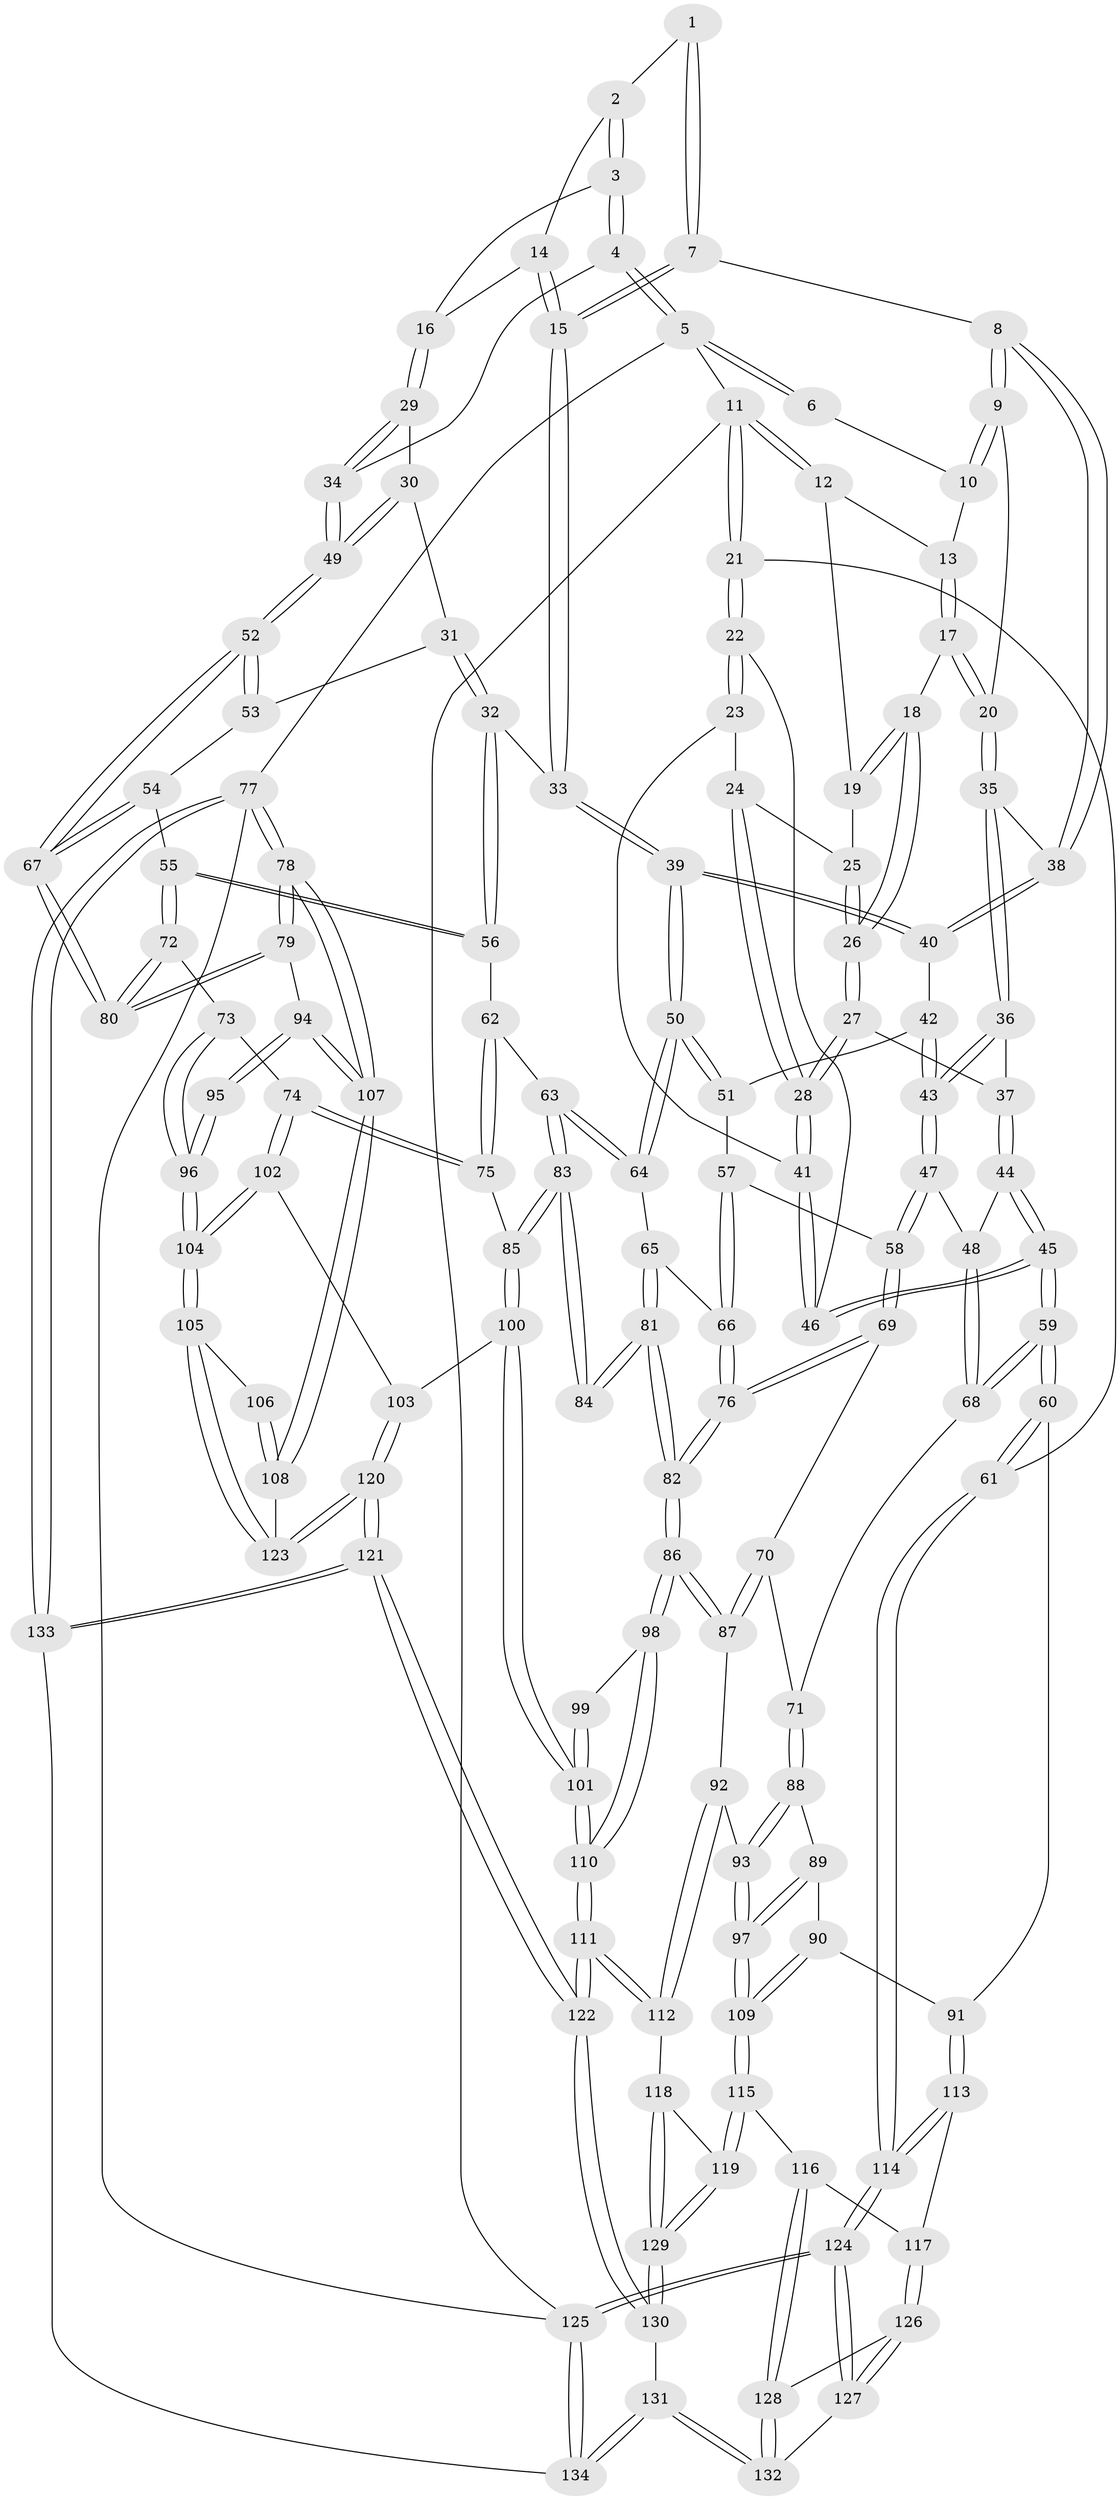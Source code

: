 // coarse degree distribution, {3: 0.13253012048192772, 4: 0.40963855421686746, 6: 0.060240963855421686, 5: 0.37349397590361444, 8: 0.012048192771084338, 2: 0.012048192771084338}
// Generated by graph-tools (version 1.1) at 2025/52/02/27/25 19:52:44]
// undirected, 134 vertices, 332 edges
graph export_dot {
graph [start="1"]
  node [color=gray90,style=filled];
  1 [pos="+0.6620483036817503+0.010636525214682568"];
  2 [pos="+0.664980693763103+0.015735652380545837"];
  3 [pos="+0.8073726938306142+0.09378054545193079"];
  4 [pos="+1+0"];
  5 [pos="+1+0"];
  6 [pos="+0.6219095675259297+0"];
  7 [pos="+0.5362038461159022+0.15856424868741928"];
  8 [pos="+0.5352711921724618+0.15801029189217558"];
  9 [pos="+0.4708293821603469+0.0748312095519449"];
  10 [pos="+0.41328258527506473+0"];
  11 [pos="+0+0"];
  12 [pos="+0.2297889761385836+0"];
  13 [pos="+0.2573511696414888+0"];
  14 [pos="+0.6727022146431493+0.07396521981905851"];
  15 [pos="+0.6242090543373149+0.26346096908335576"];
  16 [pos="+0.7770299878269324+0.16528821479853303"];
  17 [pos="+0.30755059316110284+0.14423445642796268"];
  18 [pos="+0.236275764186979+0.19343214892419755"];
  19 [pos="+0.1821923505308264+0"];
  20 [pos="+0.3599980497743074+0.1848990110319173"];
  21 [pos="+0+0.1986660283247782"];
  22 [pos="+0+0.19797298970133684"];
  23 [pos="+0+0.18385057832370746"];
  24 [pos="+0.1126045270909518+0.0992660977268438"];
  25 [pos="+0.1390918406180573+0.05333707565255278"];
  26 [pos="+0.23233645259386637+0.19730939435742978"];
  27 [pos="+0.20001636502070952+0.2532873280746047"];
  28 [pos="+0.18736756781289168+0.2543220497932092"];
  29 [pos="+0.7699600705859055+0.21168636056102605"];
  30 [pos="+0.7616796562839251+0.24507189305779659"];
  31 [pos="+0.7480833367358449+0.2649603603059021"];
  32 [pos="+0.7337356318867245+0.27812021558239614"];
  33 [pos="+0.6338169121725408+0.2832842864818884"];
  34 [pos="+1+0"];
  35 [pos="+0.3785131143067328+0.241275949233134"];
  36 [pos="+0.2899886173555061+0.28000751775620875"];
  37 [pos="+0.2128444240211171+0.2619482020305917"];
  38 [pos="+0.38080921506219817+0.24274511299335283"];
  39 [pos="+0.5917067791570764+0.33581150771576423"];
  40 [pos="+0.4072176004431142+0.2842713286391203"];
  41 [pos="+0.14703961742600016+0.27673015427625436"];
  42 [pos="+0.3867960099715579+0.3393740308477644"];
  43 [pos="+0.314451161316806+0.3889334435387904"];
  44 [pos="+0.2460680548674361+0.40051736095763485"];
  45 [pos="+0.10645785293094379+0.407035338007486"];
  46 [pos="+0.11323427209678644+0.35525980615251157"];
  47 [pos="+0.30822735750610325+0.40285680312991484"];
  48 [pos="+0.2682935881780764+0.41179298732638714"];
  49 [pos="+1+0.1176591867731932"];
  50 [pos="+0.5859548294843091+0.35690988910037785"];
  51 [pos="+0.4234146563330125+0.3920810036018126"];
  52 [pos="+1+0.23805794029068178"];
  53 [pos="+0.8960006990992798+0.2944217603863687"];
  54 [pos="+0.8920016426569533+0.40219205099434774"];
  55 [pos="+0.8450377982779059+0.41594137906497747"];
  56 [pos="+0.8009514243538792+0.3830971646782343"];
  57 [pos="+0.40792549769231873+0.4287070665079452"];
  58 [pos="+0.34243144137914266+0.4374098252745498"];
  59 [pos="+0.052703632384084216+0.48451647614846427"];
  60 [pos="+0+0.5195905560084626"];
  61 [pos="+0+0.5271934585111798"];
  62 [pos="+0.7364375869944675+0.46253314403102863"];
  63 [pos="+0.6293577155945369+0.4667522163862407"];
  64 [pos="+0.5845294484818753+0.38252361153965203"];
  65 [pos="+0.546262413886073+0.422310141705076"];
  66 [pos="+0.43827859956449294+0.45978736375490337"];
  67 [pos="+1+0.365208517086223"];
  68 [pos="+0.23491775425321848+0.518613911215287"];
  69 [pos="+0.349736038268845+0.5041284814123"];
  70 [pos="+0.2830155082892853+0.5353482910109492"];
  71 [pos="+0.24730521545091663+0.5343153666869117"];
  72 [pos="+0.8490699999612037+0.5184776867996023"];
  73 [pos="+0.8433839056715884+0.5329121092411602"];
  74 [pos="+0.7799816165628743+0.578598912635389"];
  75 [pos="+0.770523241691187+0.5757214800770443"];
  76 [pos="+0.41931594556275475+0.5530586651013875"];
  77 [pos="+1+1"];
  78 [pos="+1+1"];
  79 [pos="+1+0.5680587899084043"];
  80 [pos="+1+0.4717750603372322"];
  81 [pos="+0.4952470598272545+0.5455047355284933"];
  82 [pos="+0.43526231988548486+0.5827922588269899"];
  83 [pos="+0.6438553155641309+0.5593600441999803"];
  84 [pos="+0.6117013976998861+0.5687285153602023"];
  85 [pos="+0.6611929370213372+0.5742705178990047"];
  86 [pos="+0.42664141634416036+0.6373034041942889"];
  87 [pos="+0.37251654688985597+0.6529920791062871"];
  88 [pos="+0.24627033579665827+0.5397483077163364"];
  89 [pos="+0.2279373660335059+0.5817155674228212"];
  90 [pos="+0.15342072817246255+0.6586559055079058"];
  91 [pos="+0.1307657971606127+0.655409346171154"];
  92 [pos="+0.37033289157951393+0.654285646192236"];
  93 [pos="+0.3246245057705236+0.6755171368609271"];
  94 [pos="+1+0.6251861744383382"];
  95 [pos="+0.9895476798149107+0.6265566260279947"];
  96 [pos="+0.9483791305908505+0.6177318445515789"];
  97 [pos="+0.30872166645212684+0.6865122841800115"];
  98 [pos="+0.4439255991510562+0.6534952073915549"];
  99 [pos="+0.5778952963435338+0.6033179427339463"];
  100 [pos="+0.6488211704939095+0.6789437533860111"];
  101 [pos="+0.554687694777559+0.7649187410181486"];
  102 [pos="+0.8031015302419879+0.6793342791524263"];
  103 [pos="+0.7327589610358096+0.713222808342643"];
  104 [pos="+0.8174072839272968+0.6900651669751664"];
  105 [pos="+0.8238440826218119+0.7010498452277598"];
  106 [pos="+0.9303275028415561+0.6920027563217318"];
  107 [pos="+0.9387044796331465+0.7992590692005931"];
  108 [pos="+0.9093296272053125+0.7871305390861497"];
  109 [pos="+0.26370579501723806+0.7311741192475237"];
  110 [pos="+0.5364078161020364+0.78675799886699"];
  111 [pos="+0.5414374817643863+0.9168756046874129"];
  112 [pos="+0.38744832676872765+0.8433498936746429"];
  113 [pos="+0.08773145742603664+0.7613570105235767"];
  114 [pos="+0+0.7081724826714394"];
  115 [pos="+0.2636028346959553+0.7440343211356442"];
  116 [pos="+0.24241617744897254+0.7604918151977184"];
  117 [pos="+0.0916136247508505+0.7715715254692891"];
  118 [pos="+0.3828079567042309+0.8417326721842591"];
  119 [pos="+0.26391585248443794+0.7445211162397646"];
  120 [pos="+0.6609198206704299+1"];
  121 [pos="+0.622870255789031+1"];
  122 [pos="+0.542366911539632+0.9189738429992254"];
  123 [pos="+0.8537660596630261+0.7783832495627828"];
  124 [pos="+0+0.9756690947173977"];
  125 [pos="+0+1"];
  126 [pos="+0.09546087670264092+0.7958200532410264"];
  127 [pos="+0+0.889973293673424"];
  128 [pos="+0.14747997296453105+0.8635311955596552"];
  129 [pos="+0.2607585249330278+0.8929667133145195"];
  130 [pos="+0.243718099797236+0.9193858943641756"];
  131 [pos="+0.18902244464556744+0.9721450559161825"];
  132 [pos="+0.14960684136562755+0.9004444231726141"];
  133 [pos="+0.6252312159595703+1"];
  134 [pos="+0.18990928809951235+1"];
  1 -- 2;
  1 -- 7;
  1 -- 7;
  2 -- 3;
  2 -- 3;
  2 -- 14;
  3 -- 4;
  3 -- 4;
  3 -- 16;
  4 -- 5;
  4 -- 5;
  4 -- 34;
  5 -- 6;
  5 -- 6;
  5 -- 11;
  5 -- 77;
  6 -- 10;
  7 -- 8;
  7 -- 15;
  7 -- 15;
  8 -- 9;
  8 -- 9;
  8 -- 38;
  8 -- 38;
  9 -- 10;
  9 -- 10;
  9 -- 20;
  10 -- 13;
  11 -- 12;
  11 -- 12;
  11 -- 21;
  11 -- 21;
  11 -- 125;
  12 -- 13;
  12 -- 19;
  13 -- 17;
  13 -- 17;
  14 -- 15;
  14 -- 15;
  14 -- 16;
  15 -- 33;
  15 -- 33;
  16 -- 29;
  16 -- 29;
  17 -- 18;
  17 -- 20;
  17 -- 20;
  18 -- 19;
  18 -- 19;
  18 -- 26;
  18 -- 26;
  19 -- 25;
  20 -- 35;
  20 -- 35;
  21 -- 22;
  21 -- 22;
  21 -- 61;
  22 -- 23;
  22 -- 23;
  22 -- 46;
  23 -- 24;
  23 -- 41;
  24 -- 25;
  24 -- 28;
  24 -- 28;
  25 -- 26;
  25 -- 26;
  26 -- 27;
  26 -- 27;
  27 -- 28;
  27 -- 28;
  27 -- 37;
  28 -- 41;
  28 -- 41;
  29 -- 30;
  29 -- 34;
  29 -- 34;
  30 -- 31;
  30 -- 49;
  30 -- 49;
  31 -- 32;
  31 -- 32;
  31 -- 53;
  32 -- 33;
  32 -- 56;
  32 -- 56;
  33 -- 39;
  33 -- 39;
  34 -- 49;
  34 -- 49;
  35 -- 36;
  35 -- 36;
  35 -- 38;
  36 -- 37;
  36 -- 43;
  36 -- 43;
  37 -- 44;
  37 -- 44;
  38 -- 40;
  38 -- 40;
  39 -- 40;
  39 -- 40;
  39 -- 50;
  39 -- 50;
  40 -- 42;
  41 -- 46;
  41 -- 46;
  42 -- 43;
  42 -- 43;
  42 -- 51;
  43 -- 47;
  43 -- 47;
  44 -- 45;
  44 -- 45;
  44 -- 48;
  45 -- 46;
  45 -- 46;
  45 -- 59;
  45 -- 59;
  47 -- 48;
  47 -- 58;
  47 -- 58;
  48 -- 68;
  48 -- 68;
  49 -- 52;
  49 -- 52;
  50 -- 51;
  50 -- 51;
  50 -- 64;
  50 -- 64;
  51 -- 57;
  52 -- 53;
  52 -- 53;
  52 -- 67;
  52 -- 67;
  53 -- 54;
  54 -- 55;
  54 -- 67;
  54 -- 67;
  55 -- 56;
  55 -- 56;
  55 -- 72;
  55 -- 72;
  56 -- 62;
  57 -- 58;
  57 -- 66;
  57 -- 66;
  58 -- 69;
  58 -- 69;
  59 -- 60;
  59 -- 60;
  59 -- 68;
  59 -- 68;
  60 -- 61;
  60 -- 61;
  60 -- 91;
  61 -- 114;
  61 -- 114;
  62 -- 63;
  62 -- 75;
  62 -- 75;
  63 -- 64;
  63 -- 64;
  63 -- 83;
  63 -- 83;
  64 -- 65;
  65 -- 66;
  65 -- 81;
  65 -- 81;
  66 -- 76;
  66 -- 76;
  67 -- 80;
  67 -- 80;
  68 -- 71;
  69 -- 70;
  69 -- 76;
  69 -- 76;
  70 -- 71;
  70 -- 87;
  70 -- 87;
  71 -- 88;
  71 -- 88;
  72 -- 73;
  72 -- 80;
  72 -- 80;
  73 -- 74;
  73 -- 96;
  73 -- 96;
  74 -- 75;
  74 -- 75;
  74 -- 102;
  74 -- 102;
  75 -- 85;
  76 -- 82;
  76 -- 82;
  77 -- 78;
  77 -- 78;
  77 -- 133;
  77 -- 133;
  77 -- 125;
  78 -- 79;
  78 -- 79;
  78 -- 107;
  78 -- 107;
  79 -- 80;
  79 -- 80;
  79 -- 94;
  81 -- 82;
  81 -- 82;
  81 -- 84;
  81 -- 84;
  82 -- 86;
  82 -- 86;
  83 -- 84;
  83 -- 84;
  83 -- 85;
  83 -- 85;
  85 -- 100;
  85 -- 100;
  86 -- 87;
  86 -- 87;
  86 -- 98;
  86 -- 98;
  87 -- 92;
  88 -- 89;
  88 -- 93;
  88 -- 93;
  89 -- 90;
  89 -- 97;
  89 -- 97;
  90 -- 91;
  90 -- 109;
  90 -- 109;
  91 -- 113;
  91 -- 113;
  92 -- 93;
  92 -- 112;
  92 -- 112;
  93 -- 97;
  93 -- 97;
  94 -- 95;
  94 -- 95;
  94 -- 107;
  94 -- 107;
  95 -- 96;
  95 -- 96;
  96 -- 104;
  96 -- 104;
  97 -- 109;
  97 -- 109;
  98 -- 99;
  98 -- 110;
  98 -- 110;
  99 -- 101;
  99 -- 101;
  100 -- 101;
  100 -- 101;
  100 -- 103;
  101 -- 110;
  101 -- 110;
  102 -- 103;
  102 -- 104;
  102 -- 104;
  103 -- 120;
  103 -- 120;
  104 -- 105;
  104 -- 105;
  105 -- 106;
  105 -- 123;
  105 -- 123;
  106 -- 108;
  106 -- 108;
  107 -- 108;
  107 -- 108;
  108 -- 123;
  109 -- 115;
  109 -- 115;
  110 -- 111;
  110 -- 111;
  111 -- 112;
  111 -- 112;
  111 -- 122;
  111 -- 122;
  112 -- 118;
  113 -- 114;
  113 -- 114;
  113 -- 117;
  114 -- 124;
  114 -- 124;
  115 -- 116;
  115 -- 119;
  115 -- 119;
  116 -- 117;
  116 -- 128;
  116 -- 128;
  117 -- 126;
  117 -- 126;
  118 -- 119;
  118 -- 129;
  118 -- 129;
  119 -- 129;
  119 -- 129;
  120 -- 121;
  120 -- 121;
  120 -- 123;
  120 -- 123;
  121 -- 122;
  121 -- 122;
  121 -- 133;
  121 -- 133;
  122 -- 130;
  122 -- 130;
  124 -- 125;
  124 -- 125;
  124 -- 127;
  124 -- 127;
  125 -- 134;
  125 -- 134;
  126 -- 127;
  126 -- 127;
  126 -- 128;
  127 -- 132;
  128 -- 132;
  128 -- 132;
  129 -- 130;
  129 -- 130;
  130 -- 131;
  131 -- 132;
  131 -- 132;
  131 -- 134;
  131 -- 134;
  133 -- 134;
}
